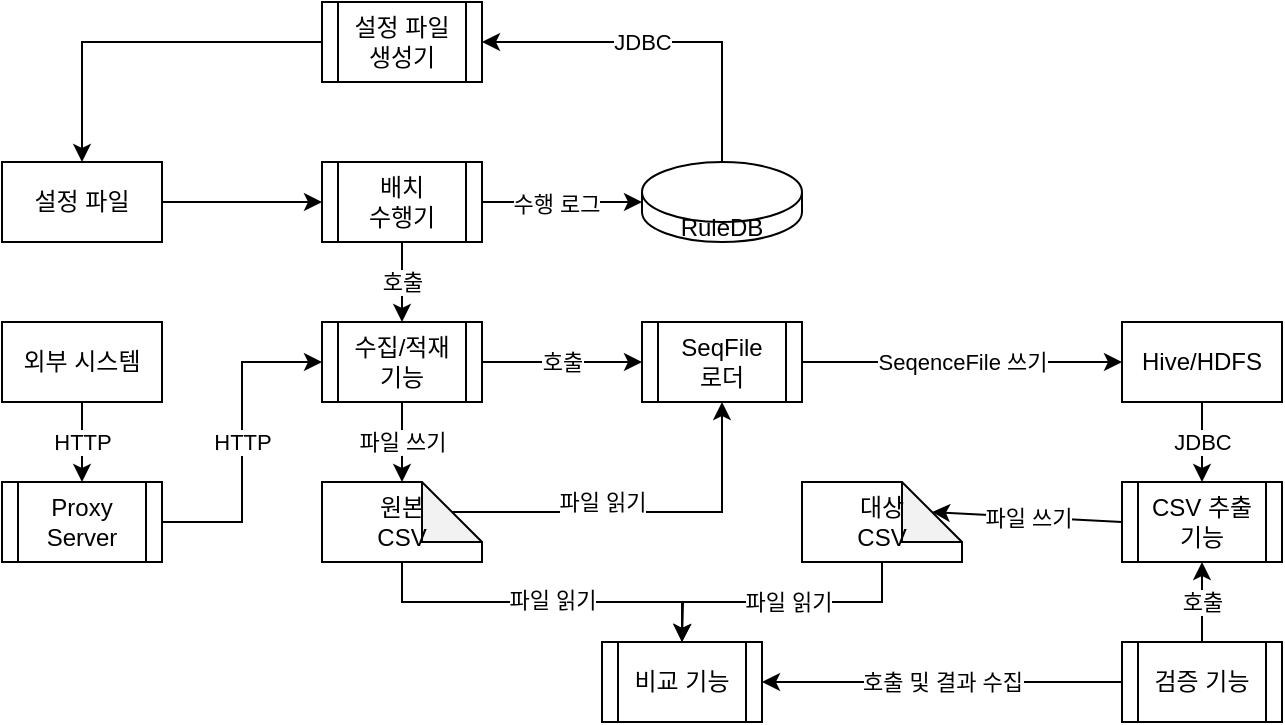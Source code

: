 <mxfile version="14.1.8" type="device"><diagram id="70yWU8cltMLXpGsmwHLq" name="Page-1"><mxGraphModel dx="1086" dy="806" grid="1" gridSize="10" guides="1" tooltips="1" connect="1" arrows="1" fold="1" page="1" pageScale="1" pageWidth="1169" pageHeight="827" math="0" shadow="0"><root><mxCell id="0"/><mxCell id="1" parent="0"/><mxCell id="uwx38XSMRmrIxOCc548A-11" value="SeqenceFile 쓰기" style="edgeStyle=orthogonalEdgeStyle;rounded=0;orthogonalLoop=1;jettySize=auto;html=1;exitX=1;exitY=0.5;exitDx=0;exitDy=0;entryX=0;entryY=0.5;entryDx=0;entryDy=0;" parent="1" source="p7p5B1vB0G7K0lF_p36E-12" target="uwx38XSMRmrIxOCc548A-10" edge="1"><mxGeometry relative="1" as="geometry"><mxPoint x="720" y="300" as="sourcePoint"/></mxGeometry></mxCell><mxCell id="uwx38XSMRmrIxOCc548A-4" value="외부 시스템" style="rounded=0;whiteSpace=wrap;html=1;" parent="1" vertex="1"><mxGeometry x="40" y="280" width="80" height="40" as="geometry"/></mxCell><mxCell id="uwx38XSMRmrIxOCc548A-31" style="edgeStyle=orthogonalEdgeStyle;rounded=0;orthogonalLoop=1;jettySize=auto;html=1;exitX=0.5;exitY=1;exitDx=0;exitDy=0;entryX=0.5;entryY=0;entryDx=0;entryDy=0;exitPerimeter=0;" parent="1" source="p7p5B1vB0G7K0lF_p36E-1" target="uwx38XSMRmrIxOCc548A-29" edge="1"><mxGeometry relative="1" as="geometry"><mxPoint x="680" y="400" as="sourcePoint"/></mxGeometry></mxCell><mxCell id="uwx38XSMRmrIxOCc548A-33" value="파일 읽기" style="edgeLabel;html=1;align=center;verticalAlign=middle;resizable=0;points=[];" parent="uwx38XSMRmrIxOCc548A-31" vertex="1" connectable="0"><mxGeometry x="0.167" y="1" relative="1" as="geometry"><mxPoint x="-10" as="offset"/></mxGeometry></mxCell><mxCell id="p7p5B1vB0G7K0lF_p36E-2" value="Text" style="edgeLabel;html=1;align=center;verticalAlign=middle;resizable=0;points=[];" parent="uwx38XSMRmrIxOCc548A-31" vertex="1" connectable="0"><mxGeometry x="0.333" y="-12" relative="1" as="geometry"><mxPoint x="13" y="12" as="offset"/></mxGeometry></mxCell><mxCell id="uwx38XSMRmrIxOCc548A-24" value="JDBC" style="edgeStyle=orthogonalEdgeStyle;rounded=0;orthogonalLoop=1;jettySize=auto;html=1;exitX=0.5;exitY=1;exitDx=0;exitDy=0;entryX=0.5;entryY=0;entryDx=0;entryDy=0;" parent="1" source="uwx38XSMRmrIxOCc548A-10" target="uwx38XSMRmrIxOCc548A-23" edge="1"><mxGeometry relative="1" as="geometry"/></mxCell><mxCell id="uwx38XSMRmrIxOCc548A-10" value="Hive/HDFS" style="rounded=0;whiteSpace=wrap;html=1;" parent="1" vertex="1"><mxGeometry x="600" y="280" width="80" height="40" as="geometry"/></mxCell><mxCell id="p7p5B1vB0G7K0lF_p36E-9" value="파일 쓰기" style="edgeStyle=orthogonalEdgeStyle;rounded=0;orthogonalLoop=1;jettySize=auto;html=1;exitX=0.5;exitY=1;exitDx=0;exitDy=0;entryX=0.5;entryY=0;entryDx=0;entryDy=0;entryPerimeter=0;" parent="1" source="uwx38XSMRmrIxOCc548A-15" target="p7p5B1vB0G7K0lF_p36E-1" edge="1"><mxGeometry relative="1" as="geometry"/></mxCell><mxCell id="p7p5B1vB0G7K0lF_p36E-18" value="호출" style="edgeStyle=orthogonalEdgeStyle;rounded=0;orthogonalLoop=1;jettySize=auto;html=1;exitX=1;exitY=0.5;exitDx=0;exitDy=0;entryX=0;entryY=0.5;entryDx=0;entryDy=0;" parent="1" source="uwx38XSMRmrIxOCc548A-15" target="p7p5B1vB0G7K0lF_p36E-12" edge="1"><mxGeometry relative="1" as="geometry"/></mxCell><mxCell id="uwx38XSMRmrIxOCc548A-15" value="수집/적재&lt;br&gt;기능" style="shape=process;whiteSpace=wrap;html=1;backgroundOutline=1;" parent="1" vertex="1"><mxGeometry x="200" y="280" width="80" height="40" as="geometry"/></mxCell><mxCell id="uwx38XSMRmrIxOCc548A-19" style="edgeStyle=orthogonalEdgeStyle;rounded=0;orthogonalLoop=1;jettySize=auto;html=1;exitX=1;exitY=0.5;exitDx=0;exitDy=0;entryX=0;entryY=0.5;entryDx=0;entryDy=0;entryPerimeter=0;" parent="1" source="uwx38XSMRmrIxOCc548A-17" target="uwx38XSMRmrIxOCc548A-18" edge="1"><mxGeometry relative="1" as="geometry"/></mxCell><mxCell id="uwx38XSMRmrIxOCc548A-20" value="수행 로그" style="edgeLabel;html=1;align=center;verticalAlign=middle;resizable=0;points=[];" parent="uwx38XSMRmrIxOCc548A-19" vertex="1" connectable="0"><mxGeometry x="-0.075" y="-1" relative="1" as="geometry"><mxPoint as="offset"/></mxGeometry></mxCell><mxCell id="p7p5B1vB0G7K0lF_p36E-11" value="호출" style="edgeStyle=orthogonalEdgeStyle;rounded=0;orthogonalLoop=1;jettySize=auto;html=1;exitX=0.5;exitY=1;exitDx=0;exitDy=0;entryX=0.5;entryY=0;entryDx=0;entryDy=0;" parent="1" source="uwx38XSMRmrIxOCc548A-17" target="uwx38XSMRmrIxOCc548A-15" edge="1"><mxGeometry relative="1" as="geometry"/></mxCell><mxCell id="uwx38XSMRmrIxOCc548A-17" value="배치&lt;br&gt;수행기" style="shape=process;whiteSpace=wrap;html=1;backgroundOutline=1;" parent="1" vertex="1"><mxGeometry x="200" y="200" width="80" height="40" as="geometry"/></mxCell><mxCell id="uwx38XSMRmrIxOCc548A-18" value="RuleDB" style="shape=cylinder3;whiteSpace=wrap;html=1;boundedLbl=1;backgroundOutline=1;size=15;" parent="1" vertex="1"><mxGeometry x="360" y="200" width="80" height="40" as="geometry"/></mxCell><mxCell id="uwx38XSMRmrIxOCc548A-28" value="호출" style="edgeStyle=orthogonalEdgeStyle;rounded=0;orthogonalLoop=1;jettySize=auto;html=1;exitX=0.5;exitY=0;exitDx=0;exitDy=0;entryX=0.5;entryY=1;entryDx=0;entryDy=0;" parent="1" source="uwx38XSMRmrIxOCc548A-22" target="uwx38XSMRmrIxOCc548A-23" edge="1"><mxGeometry relative="1" as="geometry"/></mxCell><mxCell id="uwx38XSMRmrIxOCc548A-30" value="호출 및 결과 수집" style="edgeStyle=orthogonalEdgeStyle;rounded=0;orthogonalLoop=1;jettySize=auto;html=1;exitX=0;exitY=0.5;exitDx=0;exitDy=0;entryX=1;entryY=0.5;entryDx=0;entryDy=0;" parent="1" source="uwx38XSMRmrIxOCc548A-22" target="uwx38XSMRmrIxOCc548A-29" edge="1"><mxGeometry relative="1" as="geometry"/></mxCell><mxCell id="uwx38XSMRmrIxOCc548A-22" value="검증 기능" style="shape=process;whiteSpace=wrap;html=1;backgroundOutline=1;" parent="1" vertex="1"><mxGeometry x="600" y="440" width="80" height="40" as="geometry"/></mxCell><mxCell id="uwx38XSMRmrIxOCc548A-23" value="CSV 추출&lt;br&gt;기능" style="shape=process;whiteSpace=wrap;html=1;backgroundOutline=1;" parent="1" vertex="1"><mxGeometry x="600" y="360" width="80" height="40" as="geometry"/></mxCell><mxCell id="uwx38XSMRmrIxOCc548A-32" style="edgeStyle=orthogonalEdgeStyle;rounded=0;orthogonalLoop=1;jettySize=auto;html=1;exitX=0.5;exitY=1;exitDx=0;exitDy=0;exitPerimeter=0;" parent="1" source="p7p5B1vB0G7K0lF_p36E-4" edge="1"><mxGeometry relative="1" as="geometry"><mxPoint x="380" y="440" as="targetPoint"/><mxPoint x="840" y="400" as="sourcePoint"/></mxGeometry></mxCell><mxCell id="uwx38XSMRmrIxOCc548A-34" value="파일 읽기" style="edgeLabel;html=1;align=center;verticalAlign=middle;resizable=0;points=[];" parent="uwx38XSMRmrIxOCc548A-32" vertex="1" connectable="0"><mxGeometry x="-0.267" relative="1" as="geometry"><mxPoint x="-16" as="offset"/></mxGeometry></mxCell><mxCell id="uwx38XSMRmrIxOCc548A-27" value="파일 쓰기" style="rounded=0;orthogonalLoop=1;jettySize=auto;html=1;exitX=0;exitY=0.5;exitDx=0;exitDy=0;entryX=0;entryY=0;entryDx=65;entryDy=15;entryPerimeter=0;" parent="1" source="uwx38XSMRmrIxOCc548A-23" target="p7p5B1vB0G7K0lF_p36E-4" edge="1"><mxGeometry relative="1" as="geometry"><mxPoint x="690" y="330" as="sourcePoint"/><mxPoint x="880" y="380" as="targetPoint"/></mxGeometry></mxCell><mxCell id="uwx38XSMRmrIxOCc548A-29" value="비교 기능" style="shape=process;whiteSpace=wrap;html=1;backgroundOutline=1;" parent="1" vertex="1"><mxGeometry x="340" y="440" width="80" height="40" as="geometry"/></mxCell><mxCell id="p7p5B1vB0G7K0lF_p36E-16" style="edgeStyle=orthogonalEdgeStyle;rounded=0;orthogonalLoop=1;jettySize=auto;html=1;exitX=0;exitY=0;exitDx=65;exitDy=15;exitPerimeter=0;entryX=0.5;entryY=1;entryDx=0;entryDy=0;" parent="1" source="p7p5B1vB0G7K0lF_p36E-1" target="p7p5B1vB0G7K0lF_p36E-12" edge="1"><mxGeometry relative="1" as="geometry"/></mxCell><mxCell id="p7p5B1vB0G7K0lF_p36E-17" value="파일 읽기" style="edgeLabel;html=1;align=center;verticalAlign=middle;resizable=0;points=[];" parent="p7p5B1vB0G7K0lF_p36E-16" vertex="1" connectable="0"><mxGeometry x="0.084" y="-3" relative="1" as="geometry"><mxPoint x="-28" y="-8" as="offset"/></mxGeometry></mxCell><mxCell id="p7p5B1vB0G7K0lF_p36E-1" value="원본 &lt;br&gt;CSV" style="shape=note;whiteSpace=wrap;html=1;backgroundOutline=1;darkOpacity=0.05;" parent="1" vertex="1"><mxGeometry x="200" y="360" width="80" height="40" as="geometry"/></mxCell><mxCell id="p7p5B1vB0G7K0lF_p36E-4" value="대상&lt;br&gt;CSV" style="shape=note;whiteSpace=wrap;html=1;backgroundOutline=1;darkOpacity=0.05;" parent="1" vertex="1"><mxGeometry x="440" y="360" width="80" height="40" as="geometry"/></mxCell><mxCell id="p7p5B1vB0G7K0lF_p36E-8" value="HTTP" style="edgeStyle=orthogonalEdgeStyle;rounded=0;orthogonalLoop=1;jettySize=auto;html=1;entryX=0.5;entryY=0;entryDx=0;entryDy=0;exitX=0.5;exitY=1;exitDx=0;exitDy=0;" parent="1" source="uwx38XSMRmrIxOCc548A-4" target="p7p5B1vB0G7K0lF_p36E-7" edge="1"><mxGeometry relative="1" as="geometry"><mxPoint x="100" y="340" as="sourcePoint"/></mxGeometry></mxCell><mxCell id="p7p5B1vB0G7K0lF_p36E-10" value="HTTP" style="edgeStyle=orthogonalEdgeStyle;rounded=0;orthogonalLoop=1;jettySize=auto;html=1;exitX=1;exitY=0.5;exitDx=0;exitDy=0;entryX=0;entryY=0.5;entryDx=0;entryDy=0;" parent="1" source="p7p5B1vB0G7K0lF_p36E-7" target="uwx38XSMRmrIxOCc548A-15" edge="1"><mxGeometry relative="1" as="geometry"/></mxCell><mxCell id="p7p5B1vB0G7K0lF_p36E-7" value="Proxy&lt;br&gt;Server" style="shape=process;whiteSpace=wrap;html=1;backgroundOutline=1;" parent="1" vertex="1"><mxGeometry x="40" y="360" width="80" height="40" as="geometry"/></mxCell><mxCell id="p7p5B1vB0G7K0lF_p36E-12" value="SeqFile&lt;br&gt;로더" style="shape=process;whiteSpace=wrap;html=1;backgroundOutline=1;" parent="1" vertex="1"><mxGeometry x="360" y="280" width="80" height="40" as="geometry"/></mxCell><mxCell id="g-3Bk6zhwf1VxqEIjRGC-5" value="설정 파일&lt;br&gt;생성기" style="shape=process;whiteSpace=wrap;html=1;backgroundOutline=1;" vertex="1" parent="1"><mxGeometry x="200" y="120" width="80" height="40" as="geometry"/></mxCell><mxCell id="g-3Bk6zhwf1VxqEIjRGC-6" style="edgeStyle=orthogonalEdgeStyle;rounded=0;orthogonalLoop=1;jettySize=auto;html=1;exitX=0.5;exitY=0;exitDx=0;exitDy=0;exitPerimeter=0;entryX=1;entryY=0.5;entryDx=0;entryDy=0;" edge="1" parent="1" source="uwx38XSMRmrIxOCc548A-18" target="g-3Bk6zhwf1VxqEIjRGC-5"><mxGeometry relative="1" as="geometry"><mxPoint x="410" y="40" as="targetPoint"/><mxPoint x="400" y="120" as="sourcePoint"/></mxGeometry></mxCell><mxCell id="g-3Bk6zhwf1VxqEIjRGC-7" value="JDBC" style="edgeLabel;html=1;align=center;verticalAlign=middle;resizable=0;points=[];" vertex="1" connectable="0" parent="g-3Bk6zhwf1VxqEIjRGC-6"><mxGeometry x="-0.1" relative="1" as="geometry"><mxPoint x="-19" as="offset"/></mxGeometry></mxCell><mxCell id="g-3Bk6zhwf1VxqEIjRGC-8" style="edgeStyle=orthogonalEdgeStyle;rounded=0;orthogonalLoop=1;jettySize=auto;html=1;exitX=0;exitY=0.5;exitDx=0;exitDy=0;entryX=0.5;entryY=0;entryDx=0;entryDy=0;" edge="1" parent="1" source="g-3Bk6zhwf1VxqEIjRGC-5" target="g-3Bk6zhwf1VxqEIjRGC-10"><mxGeometry relative="1" as="geometry"><mxPoint x="80" y="120" as="targetPoint"/><mxPoint x="130" y="70" as="sourcePoint"/></mxGeometry></mxCell><mxCell id="g-3Bk6zhwf1VxqEIjRGC-9" style="edgeStyle=orthogonalEdgeStyle;rounded=0;orthogonalLoop=1;jettySize=auto;html=1;exitX=1;exitY=0.5;exitDx=0;exitDy=0;entryX=0;entryY=0.5;entryDx=0;entryDy=0;" edge="1" parent="1" source="g-3Bk6zhwf1VxqEIjRGC-10" target="uwx38XSMRmrIxOCc548A-17"><mxGeometry relative="1" as="geometry"><mxPoint x="200" y="140" as="targetPoint"/><mxPoint x="105" y="135" as="sourcePoint"/></mxGeometry></mxCell><mxCell id="g-3Bk6zhwf1VxqEIjRGC-10" value="설정 파일" style="rounded=0;whiteSpace=wrap;html=1;" vertex="1" parent="1"><mxGeometry x="40" y="200" width="80" height="40" as="geometry"/></mxCell></root></mxGraphModel></diagram></mxfile>